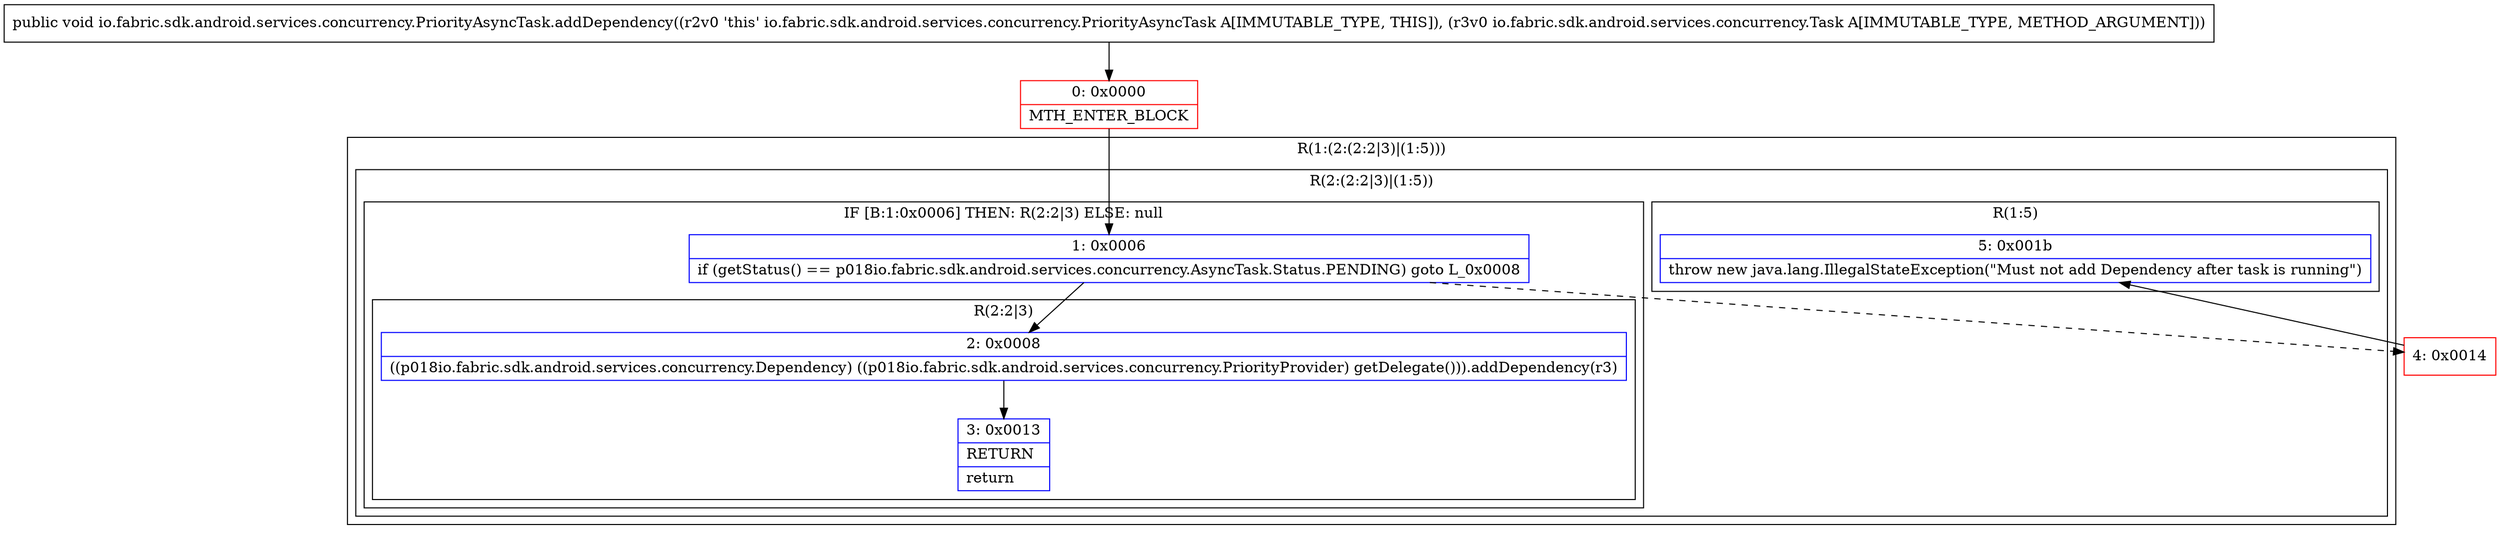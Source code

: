 digraph "CFG forio.fabric.sdk.android.services.concurrency.PriorityAsyncTask.addDependency(Lio\/fabric\/sdk\/android\/services\/concurrency\/Task;)V" {
subgraph cluster_Region_765919659 {
label = "R(1:(2:(2:2|3)|(1:5)))";
node [shape=record,color=blue];
subgraph cluster_Region_1268416005 {
label = "R(2:(2:2|3)|(1:5))";
node [shape=record,color=blue];
subgraph cluster_IfRegion_2000032264 {
label = "IF [B:1:0x0006] THEN: R(2:2|3) ELSE: null";
node [shape=record,color=blue];
Node_1 [shape=record,label="{1\:\ 0x0006|if (getStatus() == p018io.fabric.sdk.android.services.concurrency.AsyncTask.Status.PENDING) goto L_0x0008\l}"];
subgraph cluster_Region_447998321 {
label = "R(2:2|3)";
node [shape=record,color=blue];
Node_2 [shape=record,label="{2\:\ 0x0008|((p018io.fabric.sdk.android.services.concurrency.Dependency) ((p018io.fabric.sdk.android.services.concurrency.PriorityProvider) getDelegate())).addDependency(r3)\l}"];
Node_3 [shape=record,label="{3\:\ 0x0013|RETURN\l|return\l}"];
}
}
subgraph cluster_Region_260835797 {
label = "R(1:5)";
node [shape=record,color=blue];
Node_5 [shape=record,label="{5\:\ 0x001b|throw new java.lang.IllegalStateException(\"Must not add Dependency after task is running\")\l}"];
}
}
}
Node_0 [shape=record,color=red,label="{0\:\ 0x0000|MTH_ENTER_BLOCK\l}"];
Node_4 [shape=record,color=red,label="{4\:\ 0x0014}"];
MethodNode[shape=record,label="{public void io.fabric.sdk.android.services.concurrency.PriorityAsyncTask.addDependency((r2v0 'this' io.fabric.sdk.android.services.concurrency.PriorityAsyncTask A[IMMUTABLE_TYPE, THIS]), (r3v0 io.fabric.sdk.android.services.concurrency.Task A[IMMUTABLE_TYPE, METHOD_ARGUMENT])) }"];
MethodNode -> Node_0;
Node_1 -> Node_2;
Node_1 -> Node_4[style=dashed];
Node_2 -> Node_3;
Node_0 -> Node_1;
Node_4 -> Node_5;
}


